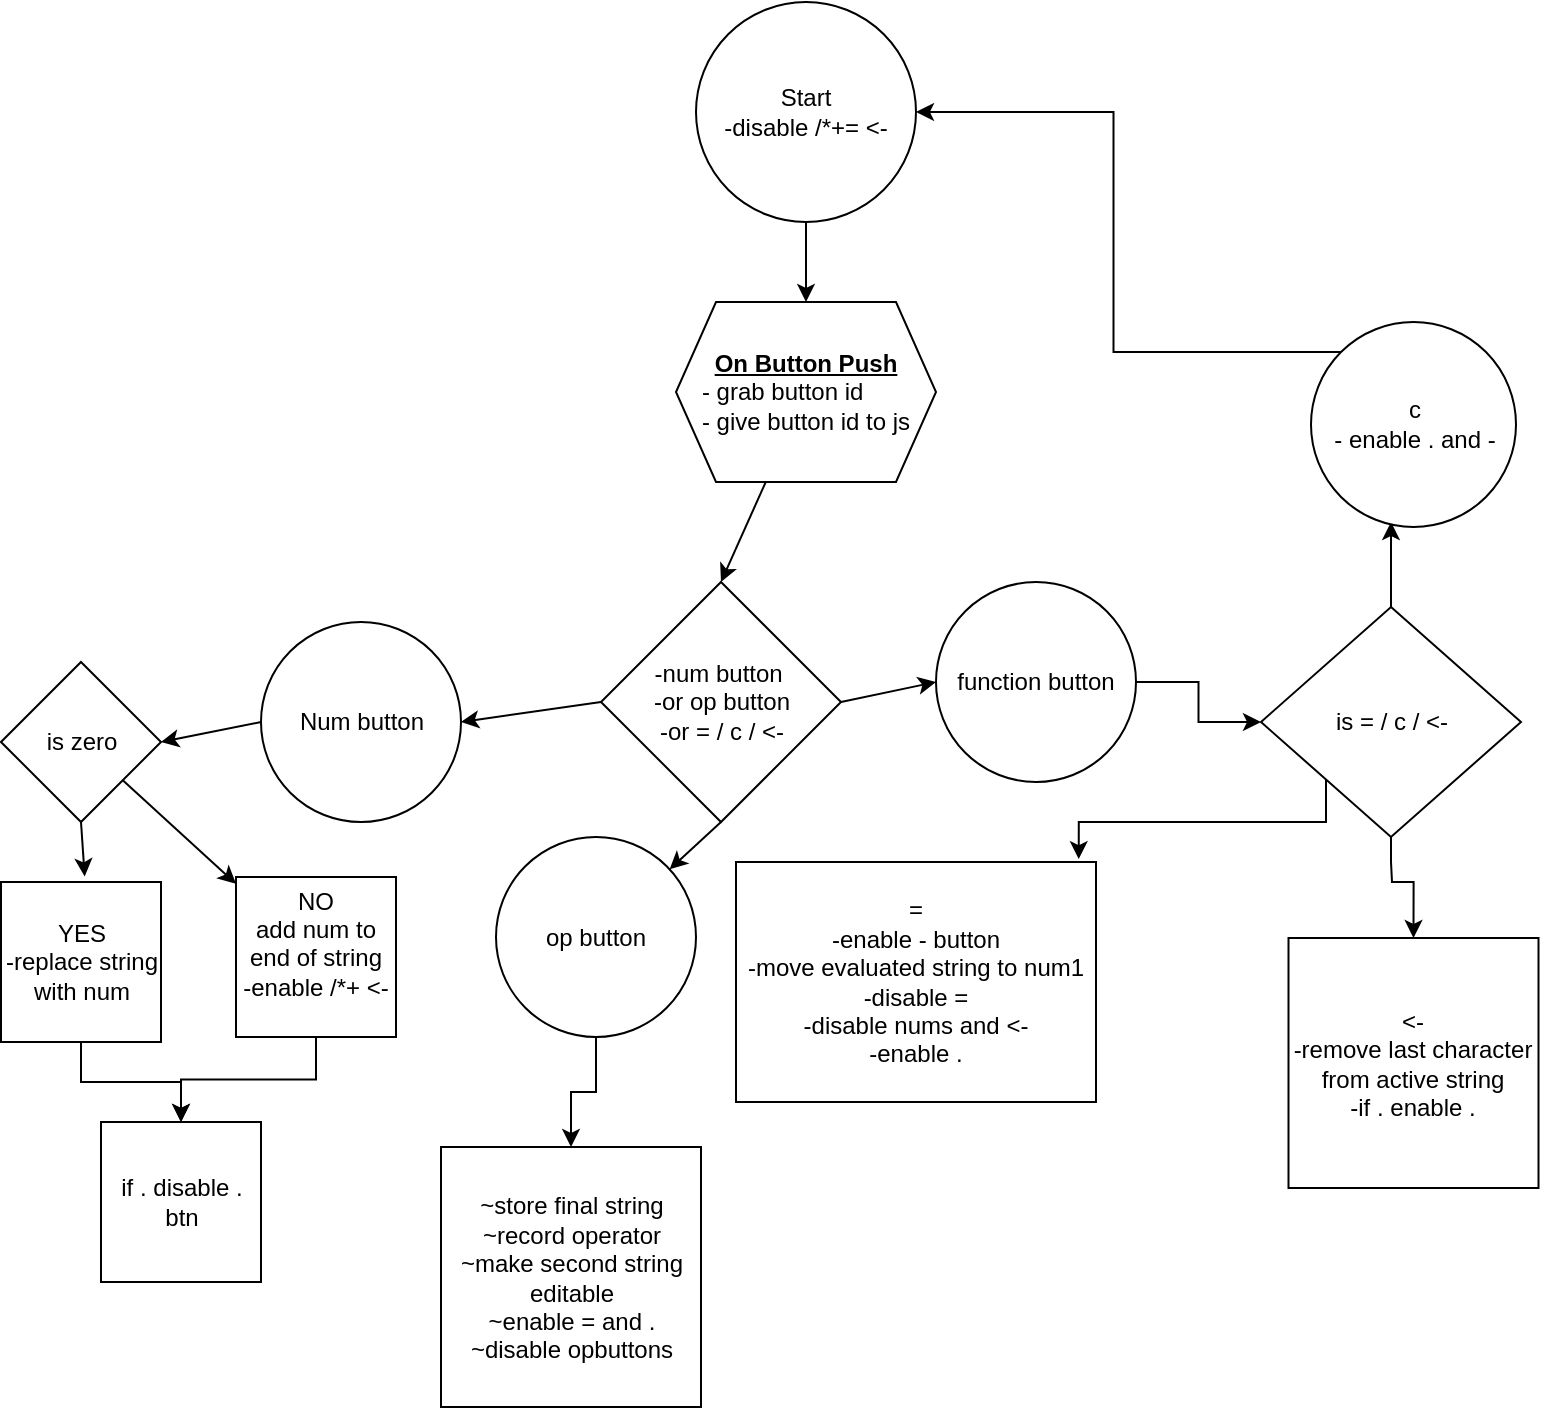 <mxfile version="16.0.0" type="github">
  <diagram id="WDN_C8KxTWNd6J8GgOZ-" name="Page-1">
    <mxGraphModel dx="1385" dy="662" grid="1" gridSize="10" guides="1" tooltips="1" connect="1" arrows="1" fold="1" page="1" pageScale="1" pageWidth="850" pageHeight="1100" math="0" shadow="0">
      <root>
        <mxCell id="0" />
        <mxCell id="1" parent="0" />
        <mxCell id="B97woz72RO7mcEZSM3U5-1" value="" style="edgeStyle=orthogonalEdgeStyle;rounded=0;orthogonalLoop=1;jettySize=auto;html=1;" edge="1" parent="1" source="OPFMyvNQhpGu_Gacs0BT-1" target="OPFMyvNQhpGu_Gacs0BT-3">
          <mxGeometry relative="1" as="geometry" />
        </mxCell>
        <mxCell id="OPFMyvNQhpGu_Gacs0BT-1" value="Start&lt;br&gt;-disable /*+= &amp;lt;-" style="ellipse;whiteSpace=wrap;html=1;aspect=fixed;" parent="1" vertex="1">
          <mxGeometry x="360" y="20" width="110" height="110" as="geometry" />
        </mxCell>
        <mxCell id="OPFMyvNQhpGu_Gacs0BT-3" value="&lt;u style=&quot;font-weight: bold&quot;&gt;On Button Push&lt;/u&gt;&lt;br&gt;&lt;div style=&quot;text-align: left&quot;&gt;&lt;span&gt;- grab button id&lt;/span&gt;&lt;/div&gt;&lt;div style=&quot;text-align: left&quot;&gt;&lt;span&gt;- give button id to js&lt;/span&gt;&lt;/div&gt;" style="shape=hexagon;perimeter=hexagonPerimeter2;whiteSpace=wrap;html=1;fixedSize=1;align=center;" parent="1" vertex="1">
          <mxGeometry x="350" y="170" width="130" height="90" as="geometry" />
        </mxCell>
        <mxCell id="OPFMyvNQhpGu_Gacs0BT-4" value="-num button&amp;nbsp;&lt;br&gt;-or op button &lt;br&gt;-or = / c / &amp;lt;-" style="rhombus;whiteSpace=wrap;html=1;align=center;" parent="1" vertex="1">
          <mxGeometry x="312.5" y="310" width="120" height="120" as="geometry" />
        </mxCell>
        <mxCell id="OPFMyvNQhpGu_Gacs0BT-5" value="Num button" style="ellipse;whiteSpace=wrap;html=1;aspect=fixed;fontFamily=Helvetica;fontSize=12;fontColor=rgb(0, 0, 0);align=center;strokeColor=rgb(0, 0, 0);fillColor=rgb(255, 255, 255);" parent="1" vertex="1">
          <mxGeometry x="142.5" y="330" width="100" height="100" as="geometry" />
        </mxCell>
        <mxCell id="OPFMyvNQhpGu_Gacs0BT-35" style="edgeStyle=orthogonalEdgeStyle;rounded=0;orthogonalLoop=1;jettySize=auto;html=1;exitX=0.5;exitY=1;exitDx=0;exitDy=0;entryX=0.5;entryY=0;entryDx=0;entryDy=0;" parent="1" source="OPFMyvNQhpGu_Gacs0BT-6" target="OPFMyvNQhpGu_Gacs0BT-31" edge="1">
          <mxGeometry relative="1" as="geometry">
            <mxPoint x="390" y="600" as="targetPoint" />
          </mxGeometry>
        </mxCell>
        <mxCell id="OPFMyvNQhpGu_Gacs0BT-6" value="op button" style="ellipse;whiteSpace=wrap;html=1;aspect=fixed;fontFamily=Helvetica;fontSize=12;fontColor=rgb(0, 0, 0);align=center;strokeColor=rgb(0, 0, 0);fillColor=rgb(255, 255, 255);" parent="1" vertex="1">
          <mxGeometry x="260" y="437.5" width="100" height="100" as="geometry" />
        </mxCell>
        <mxCell id="B97woz72RO7mcEZSM3U5-5" style="edgeStyle=orthogonalEdgeStyle;rounded=0;orthogonalLoop=1;jettySize=auto;html=1;exitX=1;exitY=0.5;exitDx=0;exitDy=0;entryX=0;entryY=0.5;entryDx=0;entryDy=0;" edge="1" parent="1" source="OPFMyvNQhpGu_Gacs0BT-8" target="B97woz72RO7mcEZSM3U5-3">
          <mxGeometry relative="1" as="geometry" />
        </mxCell>
        <mxCell id="OPFMyvNQhpGu_Gacs0BT-8" value="function button" style="ellipse;whiteSpace=wrap;html=1;aspect=fixed;fontFamily=Helvetica;fontSize=12;fontColor=rgb(0, 0, 0);align=center;strokeColor=rgb(0, 0, 0);fillColor=rgb(255, 255, 255);" parent="1" vertex="1">
          <mxGeometry x="480" y="310" width="100" height="100" as="geometry" />
        </mxCell>
        <mxCell id="OPFMyvNQhpGu_Gacs0BT-10" value="is zero" style="rhombus;whiteSpace=wrap;html=1;" parent="1" vertex="1">
          <mxGeometry x="12.5" y="350" width="80" height="80" as="geometry" />
        </mxCell>
        <mxCell id="B97woz72RO7mcEZSM3U5-27" style="edgeStyle=orthogonalEdgeStyle;rounded=0;orthogonalLoop=1;jettySize=auto;html=1;exitX=0.5;exitY=1;exitDx=0;exitDy=0;entryX=0.5;entryY=0;entryDx=0;entryDy=0;" edge="1" parent="1" source="OPFMyvNQhpGu_Gacs0BT-12" target="B97woz72RO7mcEZSM3U5-25">
          <mxGeometry relative="1" as="geometry" />
        </mxCell>
        <mxCell id="OPFMyvNQhpGu_Gacs0BT-12" value="YES&lt;br&gt;-replace string with num" style="whiteSpace=wrap;html=1;aspect=fixed;fontFamily=Helvetica;fontSize=12;fontColor=rgb(0, 0, 0);align=center;strokeColor=rgb(0, 0, 0);fillColor=rgb(255, 255, 255);" parent="1" vertex="1">
          <mxGeometry x="12.5" y="460" width="80" height="80" as="geometry" />
        </mxCell>
        <mxCell id="B97woz72RO7mcEZSM3U5-26" style="edgeStyle=orthogonalEdgeStyle;rounded=0;orthogonalLoop=1;jettySize=auto;html=1;exitX=0.5;exitY=1;exitDx=0;exitDy=0;entryX=0.5;entryY=0;entryDx=0;entryDy=0;" edge="1" parent="1" source="OPFMyvNQhpGu_Gacs0BT-13" target="B97woz72RO7mcEZSM3U5-25">
          <mxGeometry relative="1" as="geometry" />
        </mxCell>
        <mxCell id="OPFMyvNQhpGu_Gacs0BT-13" value="NO&lt;br&gt;add num to end of string&lt;br&gt;-enable /*+ &amp;lt;-&amp;nbsp;&amp;nbsp;" style="whiteSpace=wrap;html=1;aspect=fixed;fontFamily=Helvetica;fontSize=12;fontColor=rgb(0, 0, 0);align=center;strokeColor=rgb(0, 0, 0);fillColor=rgb(255, 255, 255);" parent="1" vertex="1">
          <mxGeometry x="130" y="457.5" width="80" height="80" as="geometry" />
        </mxCell>
        <mxCell id="OPFMyvNQhpGu_Gacs0BT-19" value="" style="endArrow=classic;html=1;rounded=0;entryX=0.5;entryY=0;entryDx=0;entryDy=0;" parent="1" source="OPFMyvNQhpGu_Gacs0BT-3" target="OPFMyvNQhpGu_Gacs0BT-4" edge="1">
          <mxGeometry width="50" height="50" relative="1" as="geometry">
            <mxPoint x="210" y="340" as="sourcePoint" />
            <mxPoint x="260" y="290" as="targetPoint" />
          </mxGeometry>
        </mxCell>
        <mxCell id="OPFMyvNQhpGu_Gacs0BT-22" value="" style="endArrow=classic;html=1;rounded=0;exitX=0;exitY=0.5;exitDx=0;exitDy=0;entryX=1;entryY=0.5;entryDx=0;entryDy=0;" parent="1" source="OPFMyvNQhpGu_Gacs0BT-4" target="OPFMyvNQhpGu_Gacs0BT-5" edge="1">
          <mxGeometry width="50" height="50" relative="1" as="geometry">
            <mxPoint x="392.5" y="170" as="sourcePoint" />
            <mxPoint x="377.5" y="200" as="targetPoint" />
          </mxGeometry>
        </mxCell>
        <mxCell id="OPFMyvNQhpGu_Gacs0BT-23" value="" style="endArrow=classic;html=1;rounded=0;entryX=1;entryY=0.5;entryDx=0;entryDy=0;exitX=0;exitY=0.5;exitDx=0;exitDy=0;" parent="1" source="OPFMyvNQhpGu_Gacs0BT-5" target="OPFMyvNQhpGu_Gacs0BT-10" edge="1">
          <mxGeometry width="50" height="50" relative="1" as="geometry">
            <mxPoint x="192.5" y="400" as="sourcePoint" />
            <mxPoint x="242.5" y="350" as="targetPoint" />
          </mxGeometry>
        </mxCell>
        <mxCell id="OPFMyvNQhpGu_Gacs0BT-24" value="" style="endArrow=classic;html=1;rounded=0;entryX=0.523;entryY=-0.035;entryDx=0;entryDy=0;exitX=0.5;exitY=1;exitDx=0;exitDy=0;entryPerimeter=0;" parent="1" source="OPFMyvNQhpGu_Gacs0BT-10" target="OPFMyvNQhpGu_Gacs0BT-12" edge="1">
          <mxGeometry width="50" height="50" relative="1" as="geometry">
            <mxPoint x="152.5" y="390" as="sourcePoint" />
            <mxPoint x="102.5" y="400" as="targetPoint" />
          </mxGeometry>
        </mxCell>
        <mxCell id="OPFMyvNQhpGu_Gacs0BT-25" value="" style="endArrow=classic;html=1;rounded=0;" parent="1" source="OPFMyvNQhpGu_Gacs0BT-10" target="OPFMyvNQhpGu_Gacs0BT-13" edge="1">
          <mxGeometry width="50" height="50" relative="1" as="geometry">
            <mxPoint x="62.5" y="440" as="sourcePoint" />
            <mxPoint x="64.34" y="467.2" as="targetPoint" />
          </mxGeometry>
        </mxCell>
        <mxCell id="OPFMyvNQhpGu_Gacs0BT-26" value="" style="endArrow=classic;html=1;rounded=0;exitX=0.5;exitY=1;exitDx=0;exitDy=0;" parent="1" source="OPFMyvNQhpGu_Gacs0BT-4" target="OPFMyvNQhpGu_Gacs0BT-6" edge="1">
          <mxGeometry width="50" height="50" relative="1" as="geometry">
            <mxPoint x="322.5" y="380" as="sourcePoint" />
            <mxPoint x="252.5" y="390" as="targetPoint" />
          </mxGeometry>
        </mxCell>
        <mxCell id="OPFMyvNQhpGu_Gacs0BT-27" value="" style="endArrow=classic;html=1;rounded=0;exitX=1;exitY=0.5;exitDx=0;exitDy=0;entryX=0;entryY=0.5;entryDx=0;entryDy=0;" parent="1" source="OPFMyvNQhpGu_Gacs0BT-4" target="OPFMyvNQhpGu_Gacs0BT-8" edge="1">
          <mxGeometry width="50" height="50" relative="1" as="geometry">
            <mxPoint x="382.5" y="440.0" as="sourcePoint" />
            <mxPoint x="382.5" y="480" as="targetPoint" />
          </mxGeometry>
        </mxCell>
        <mxCell id="OPFMyvNQhpGu_Gacs0BT-31" value="~store final string&lt;br&gt;~record operator&lt;br&gt;~make second string editable&lt;br&gt;~enable = and .&lt;br&gt;~disable opbuttons" style="whiteSpace=wrap;html=1;aspect=fixed;" parent="1" vertex="1">
          <mxGeometry x="232.5" y="592.5" width="130" height="130" as="geometry" />
        </mxCell>
        <mxCell id="B97woz72RO7mcEZSM3U5-10" style="edgeStyle=orthogonalEdgeStyle;rounded=0;orthogonalLoop=1;jettySize=auto;html=1;exitX=0.5;exitY=0;exitDx=0;exitDy=0;entryX=0.5;entryY=1;entryDx=0;entryDy=0;" edge="1" parent="1" source="B97woz72RO7mcEZSM3U5-3">
          <mxGeometry relative="1" as="geometry">
            <mxPoint x="707.5" y="280" as="targetPoint" />
          </mxGeometry>
        </mxCell>
        <mxCell id="B97woz72RO7mcEZSM3U5-15" style="edgeStyle=orthogonalEdgeStyle;rounded=0;orthogonalLoop=1;jettySize=auto;html=1;exitX=0;exitY=1;exitDx=0;exitDy=0;entryX=0.952;entryY=-0.012;entryDx=0;entryDy=0;entryPerimeter=0;" edge="1" parent="1" source="B97woz72RO7mcEZSM3U5-3" target="B97woz72RO7mcEZSM3U5-11">
          <mxGeometry relative="1" as="geometry">
            <Array as="points">
              <mxPoint x="675" y="430" />
              <mxPoint x="552" y="430" />
            </Array>
          </mxGeometry>
        </mxCell>
        <mxCell id="B97woz72RO7mcEZSM3U5-17" style="edgeStyle=orthogonalEdgeStyle;rounded=0;orthogonalLoop=1;jettySize=auto;html=1;exitX=0.5;exitY=1;exitDx=0;exitDy=0;entryX=0.5;entryY=0;entryDx=0;entryDy=0;" edge="1" parent="1" source="B97woz72RO7mcEZSM3U5-3" target="B97woz72RO7mcEZSM3U5-16">
          <mxGeometry relative="1" as="geometry">
            <Array as="points">
              <mxPoint x="708" y="450" />
              <mxPoint x="708" y="450" />
              <mxPoint x="708" y="460" />
              <mxPoint x="719" y="460" />
            </Array>
          </mxGeometry>
        </mxCell>
        <mxCell id="B97woz72RO7mcEZSM3U5-3" value="is = / c / &amp;lt;-" style="rhombus;whiteSpace=wrap;html=1;" vertex="1" parent="1">
          <mxGeometry x="642.5" y="322.5" width="130" height="115" as="geometry" />
        </mxCell>
        <mxCell id="B97woz72RO7mcEZSM3U5-9" style="edgeStyle=orthogonalEdgeStyle;rounded=0;orthogonalLoop=1;jettySize=auto;html=1;exitX=0;exitY=0;exitDx=0;exitDy=0;entryX=1;entryY=0.5;entryDx=0;entryDy=0;" edge="1" parent="1" source="B97woz72RO7mcEZSM3U5-8" target="OPFMyvNQhpGu_Gacs0BT-1">
          <mxGeometry relative="1" as="geometry" />
        </mxCell>
        <mxCell id="B97woz72RO7mcEZSM3U5-8" value="c&lt;br&gt;- enable . and -" style="ellipse;whiteSpace=wrap;html=1;aspect=fixed;" vertex="1" parent="1">
          <mxGeometry x="667.5" y="180" width="102.5" height="102.5" as="geometry" />
        </mxCell>
        <mxCell id="B97woz72RO7mcEZSM3U5-11" value="=&lt;br&gt;-enable - button&lt;br&gt;-move evaluated string to num1&lt;br&gt;-disable =&lt;br&gt;-disable nums and &amp;lt;-&lt;br&gt;-enable ." style="rounded=0;whiteSpace=wrap;html=1;" vertex="1" parent="1">
          <mxGeometry x="380" y="450" width="180" height="120" as="geometry" />
        </mxCell>
        <mxCell id="B97woz72RO7mcEZSM3U5-16" value="&amp;lt;-&lt;br&gt;-remove last character from active string&lt;br&gt;-if . enable ." style="whiteSpace=wrap;html=1;aspect=fixed;" vertex="1" parent="1">
          <mxGeometry x="656.25" y="488" width="125" height="125" as="geometry" />
        </mxCell>
        <mxCell id="B97woz72RO7mcEZSM3U5-25" value="&lt;span&gt;if . disable . btn&lt;/span&gt;" style="whiteSpace=wrap;html=1;aspect=fixed;" vertex="1" parent="1">
          <mxGeometry x="62.5" y="580" width="80" height="80" as="geometry" />
        </mxCell>
      </root>
    </mxGraphModel>
  </diagram>
</mxfile>

